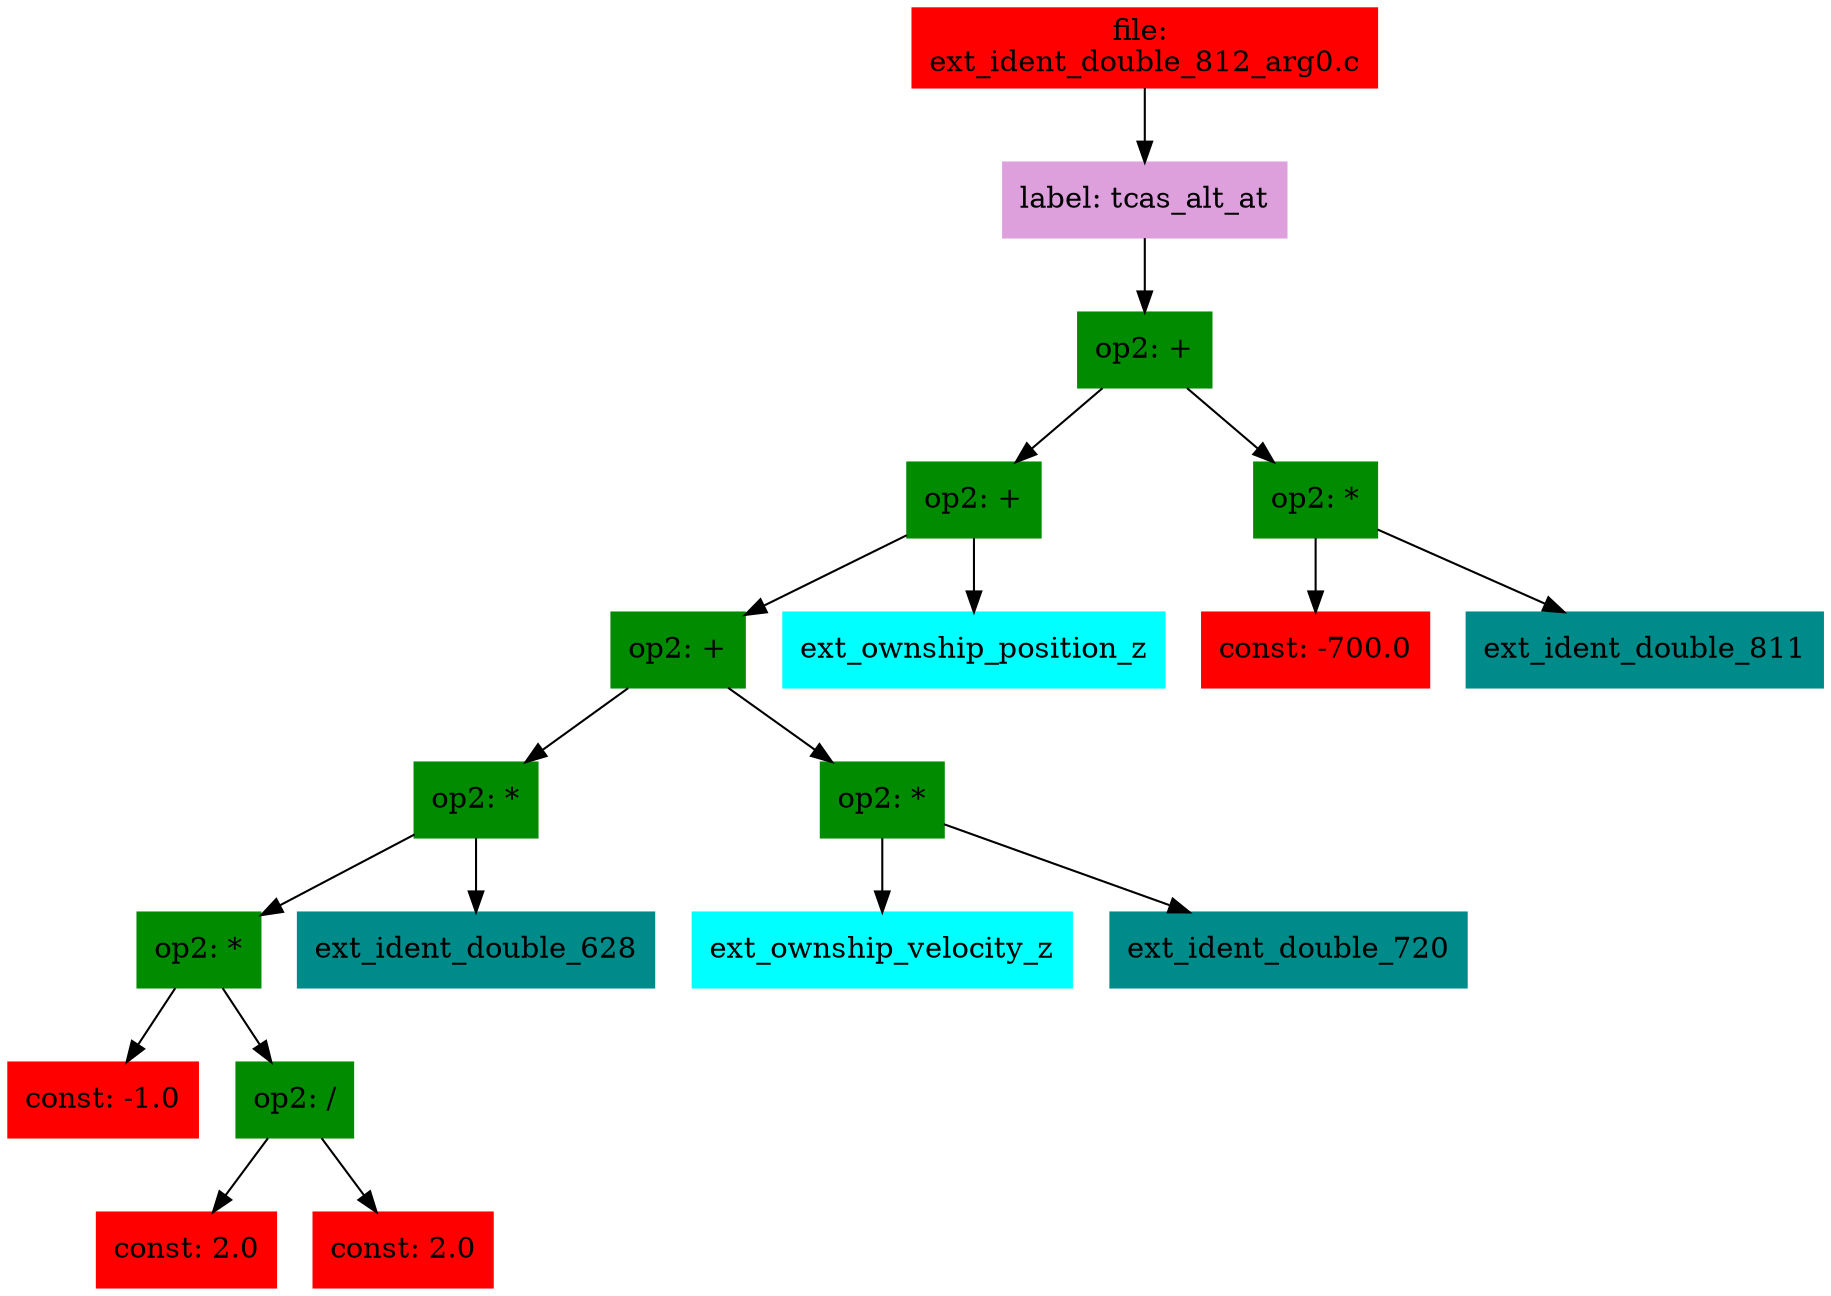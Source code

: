 digraph G {
node [shape=box]

0 [label="file: 
ext_ident_double_812_arg0.c",color=red, style=filled]
1 [label="label: tcas_alt_at",color=plum, style=filled]
0 -> 1
2 [label="op2: +",color=green4, style=filled]
1 -> 2
3 [label="op2: +",color=green4, style=filled]
2 -> 3
4 [label="op2: +",color=green4, style=filled]
3 -> 4
5 [label="op2: *",color=green4, style=filled]
4 -> 5
6 [label="op2: *",color=green4, style=filled]
5 -> 6
7 [label="const: -1.0",color=red1, style=filled]
6 -> 7
8 [label="op2: /",color=green4, style=filled]
6 -> 8
9 [label="const: 2.0",color=red1, style=filled]
8 -> 9
10 [label="const: 2.0",color=red1, style=filled]
8 -> 10
11 [label="ext_ident_double_628",color=cyan4, style=filled]
5 -> 11
5246 [label="op2: *",color=green4, style=filled]
4 -> 5246
5247 [label="ext_ownship_velocity_z",color=cyan1, style=filled]
5246 -> 5247
5248 [label="ext_ident_double_720",color=cyan4, style=filled]
5246 -> 5248
7864 [label="ext_ownship_position_z",color=cyan1, style=filled]
3 -> 7864
7865 [label="op2: *",color=green4, style=filled]
2 -> 7865
7866 [label="const: -700.0",color=red1, style=filled]
7865 -> 7866
7867 [label="ext_ident_double_811",color=cyan4, style=filled]
7865 -> 7867


}

